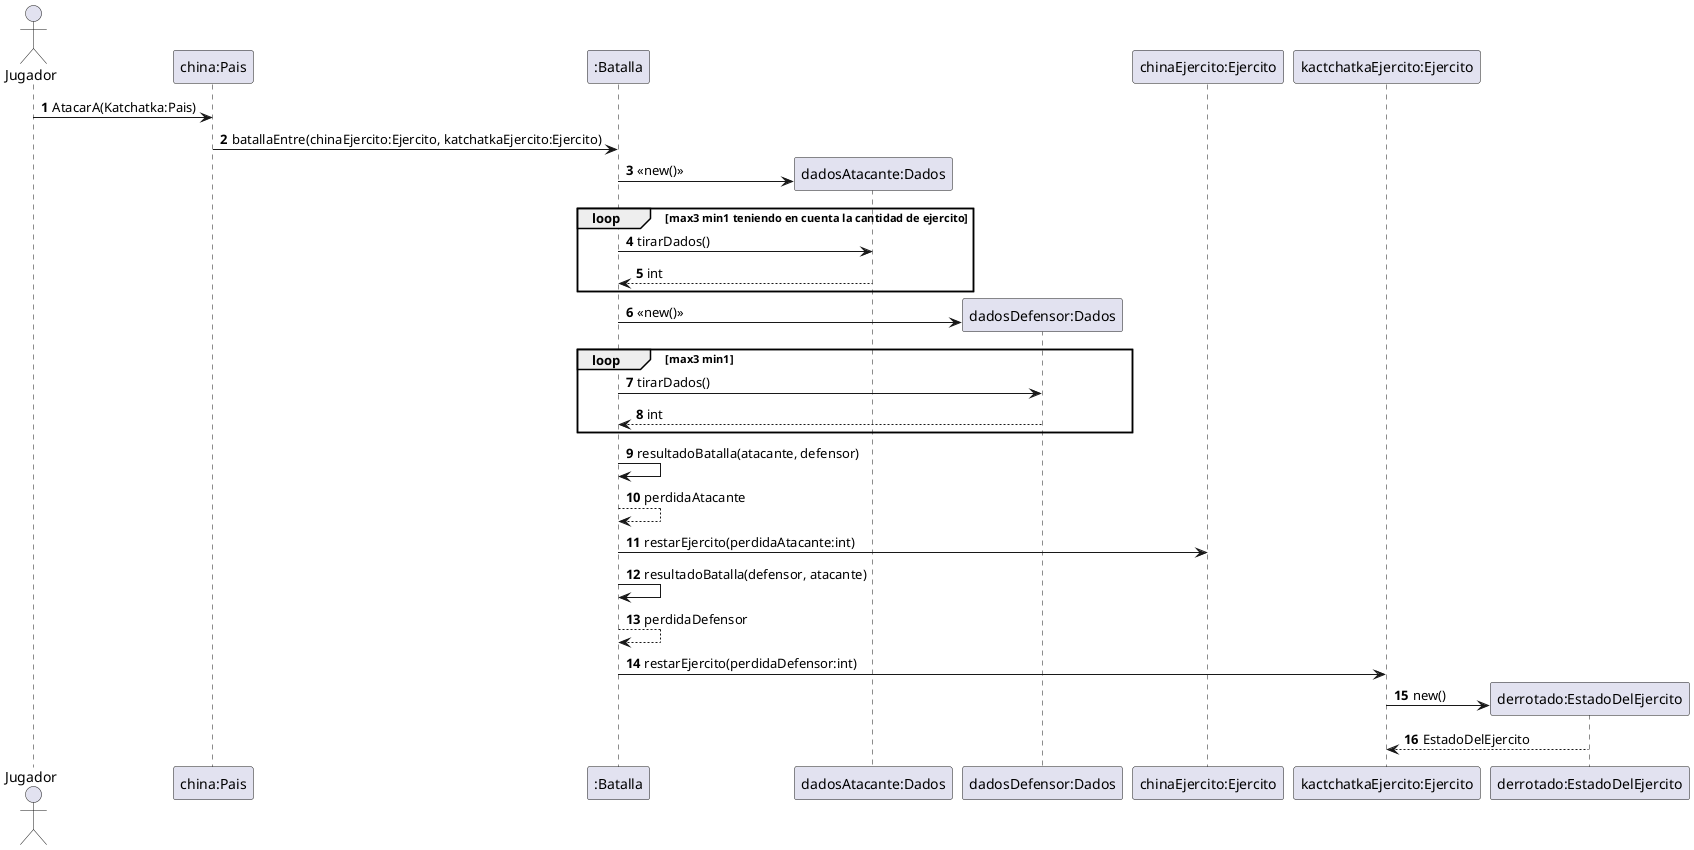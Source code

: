 @startuml
'https://plantuml.com/sequence-diagram

autonumber
'Gana Jugador 1'
Actor Jugador

Jugador -> "china:Pais": AtacarA(Katchatka:Pais)
"china:Pais" -> ":Batalla":batallaEntre(chinaEjercito:Ejercito, katchatkaEjercito:Ejercito)

":Batalla" -> "dadosAtacante:Dados" **:<<new()>>

loop max3 min1 teniendo en cuenta la cantidad de ejercito

":Batalla" -> "dadosAtacante:Dados": tirarDados()
return int

end

":Batalla" -> "dadosDefensor:Dados" **:<<new()>>

loop max3 min1

":Batalla" -> "dadosDefensor:Dados": tirarDados()
return int

end

":Batalla" -> ":Batalla" : resultadoBatalla(atacante, defensor)
return perdidaAtacante

":Batalla" -> "chinaEjercito:Ejercito":restarEjercito(perdidaAtacante:int)


":Batalla" -> ":Batalla" : resultadoBatalla(defensor, atacante)
return perdidaDefensor

":Batalla" -> "kactchatkaEjercito:Ejercito":restarEjercito(perdidaDefensor:int)
"kactchatkaEjercito:Ejercito" -> "derrotado:EstadoDelEjercito" **:new()
return EstadoDelEjercito


@enduml